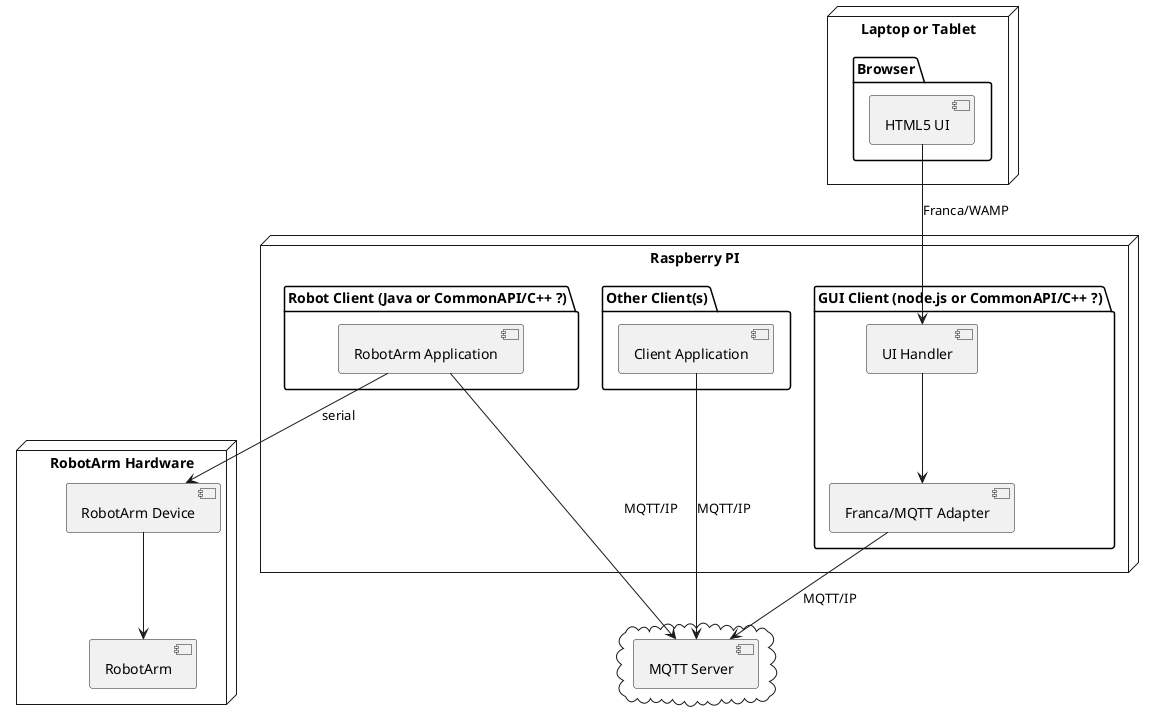 ' Design of Franca IoT showcase

@startuml


cloud {
	[MQTT Server]
}

node "RobotArm Hardware" {
	[RobotArm Device] --> [RobotArm]
}

node "Raspberry PI" {
	package "GUI Client (node.js or CommonAPI/C++ ?)" {
		[UI Handler] --> [Franca/MQTT Adapter]
	}
	
	package "Robot Client (Java or CommonAPI/C++ ?)" {
		[RobotArm Application] --> [RobotArm Device] : serial
	}
	
	package "Other Client(s)" {
		[Client Application]
	}
	
}

node "Laptop or Tablet" {
	package "Browser" {
		[HTML5 UI]
	}
	
}

[HTML5 UI] --> [UI Handler] : Franca/WAMP

[Franca/MQTT Adapter] --> [MQTT Server] : MQTT/IP
[RobotArm Application] --> [MQTT Server] : MQTT/IP
[Client Application] --> [MQTT Server] : MQTT/IP

@enduml
